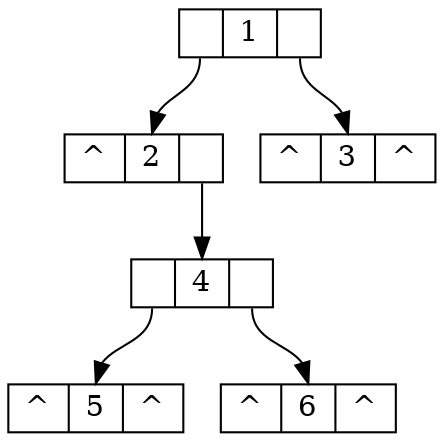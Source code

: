 digraph g {
  fontname = "Microsoft Yahei"

  margin=0;
  node [shape =record, height=.1];
  n1[label ="<f0> | <f1> 1 | <f2> "];
  n2[label ="<f0> ^ |<f1> 2 |<f2> "];
  n3[label = "<f0> ^ |<f1> 3|<f2> ^"];
  n4[label = "<f0> |<f1> 4|<f2> "];
  n5[label ="<f0> ^ |<f1> 5|<f2> ^ "];
  n6[label ="<f0> ^ |<f1> 6|<f2> ^"];
  "n1":f0 ->"n2":f1;
  "n1":f2 ->"n3":f1;
  "n2":f2 ->"n4":f1;
  "n4":f0 ->"n5":f1;
  "n4":f2 ->"n6":f1;
}
